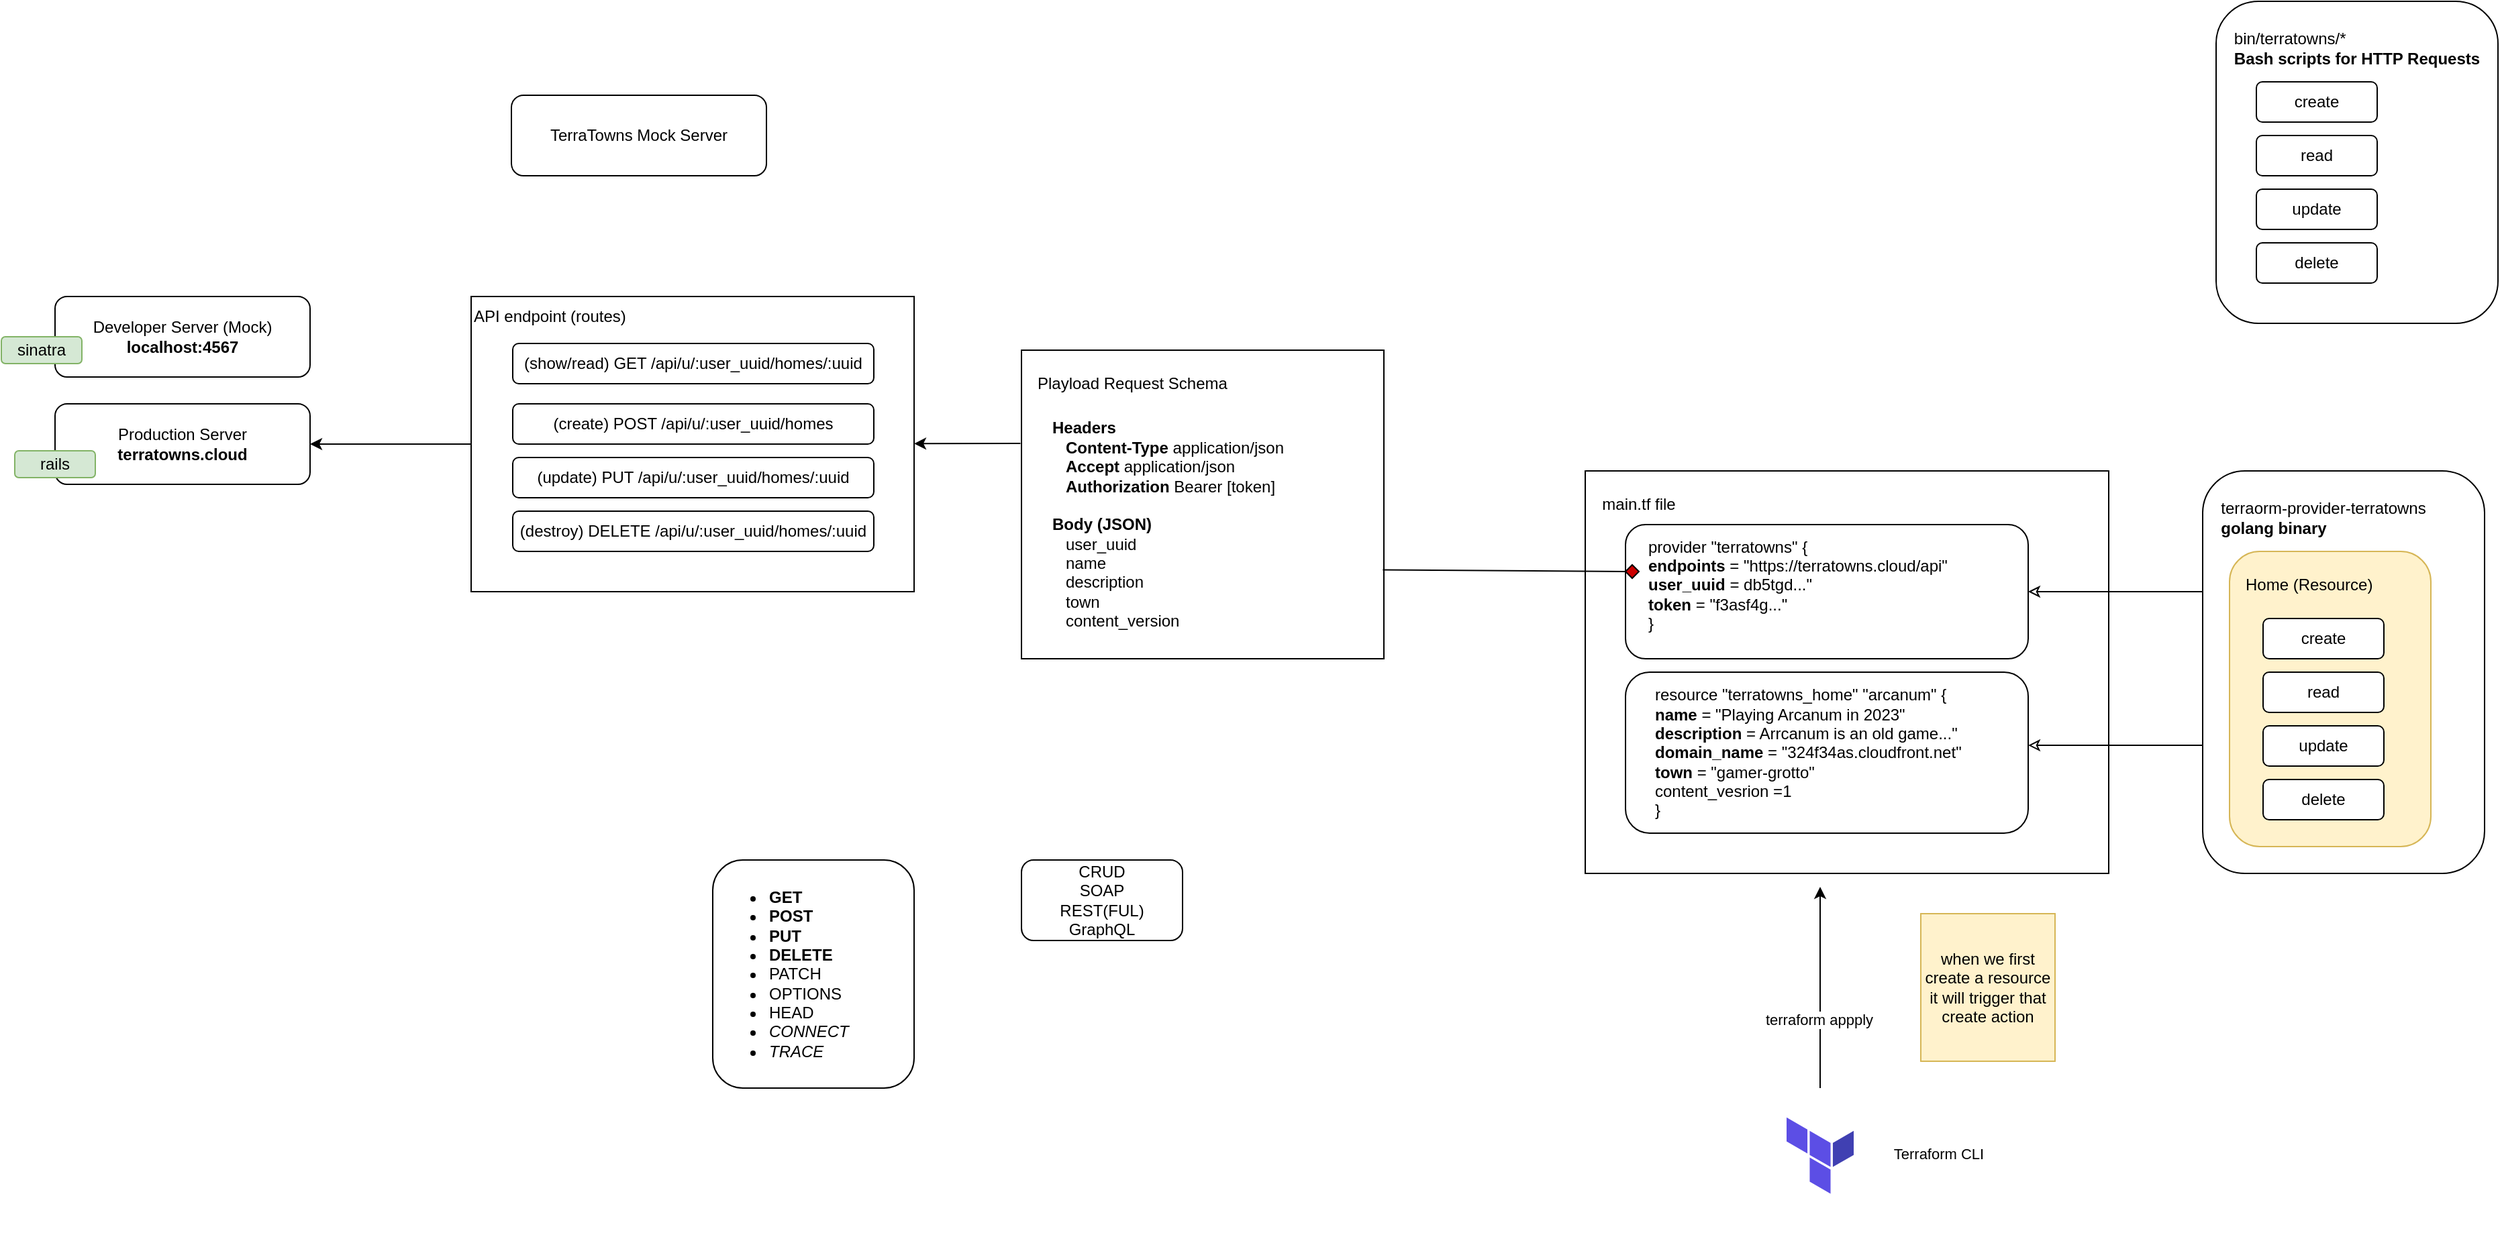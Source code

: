 <mxfile version="22.0.4" type="github">
  <diagram name="Page-1" id="9-hDQsOBaFfMstWY13xR">
    <mxGraphModel dx="4120" dy="1197" grid="1" gridSize="10" guides="1" tooltips="1" connect="1" arrows="1" fold="1" page="1" pageScale="1" pageWidth="850" pageHeight="1100" math="0" shadow="0">
      <root>
        <mxCell id="0" />
        <mxCell id="1" parent="0" />
        <mxCell id="g_5SnFzGoh6url_46btn-46" value="" style="rounded=0;whiteSpace=wrap;html=1;" vertex="1" parent="1">
          <mxGeometry x="270" y="350" width="390" height="300" as="geometry" />
        </mxCell>
        <mxCell id="g_5SnFzGoh6url_46btn-52" value="" style="rounded=1;whiteSpace=wrap;html=1;" vertex="1" parent="1">
          <mxGeometry x="300" y="500" width="300" height="120" as="geometry" />
        </mxCell>
        <mxCell id="g_5SnFzGoh6url_46btn-3" value="" style="rounded=1;whiteSpace=wrap;html=1;" vertex="1" parent="1">
          <mxGeometry x="730" y="350" width="210" height="300" as="geometry" />
        </mxCell>
        <mxCell id="g_5SnFzGoh6url_46btn-6" value="" style="rounded=1;whiteSpace=wrap;html=1;fillColor=#fff2cc;strokeColor=#d6b656;" vertex="1" parent="1">
          <mxGeometry x="750" y="410" width="150" height="220" as="geometry" />
        </mxCell>
        <mxCell id="g_5SnFzGoh6url_46btn-68" style="edgeStyle=none;rounded=0;orthogonalLoop=1;jettySize=auto;html=1;entryX=0;entryY=0.5;entryDx=0;entryDy=0;endArrow=none;endFill=0;startArrow=classic;startFill=1;" edge="1" parent="1" source="g_5SnFzGoh6url_46btn-1" target="g_5SnFzGoh6url_46btn-38">
          <mxGeometry relative="1" as="geometry" />
        </mxCell>
        <mxCell id="g_5SnFzGoh6url_46btn-1" value="Production Server&lt;br&gt;&lt;b&gt;terratowns.cloud&lt;/b&gt;" style="rounded=1;whiteSpace=wrap;html=1;" vertex="1" parent="1">
          <mxGeometry x="-870" y="300" width="190" height="60" as="geometry" />
        </mxCell>
        <mxCell id="g_5SnFzGoh6url_46btn-4" value="&lt;div style=&quot;text-align: left;&quot;&gt;&lt;span style=&quot;background-color: initial;&quot;&gt;terraorm-provider-terratowns&lt;/span&gt;&lt;/div&gt;&lt;b&gt;&lt;div style=&quot;text-align: left;&quot;&gt;&lt;b style=&quot;background-color: initial;&quot;&gt;golang binary&lt;/b&gt;&lt;/div&gt;&lt;/b&gt;" style="text;strokeColor=none;align=center;fillColor=none;html=1;verticalAlign=middle;whiteSpace=wrap;rounded=0;" vertex="1" parent="1">
          <mxGeometry x="740" y="370" width="160" height="30" as="geometry" />
        </mxCell>
        <mxCell id="g_5SnFzGoh6url_46btn-5" value="create" style="rounded=1;whiteSpace=wrap;html=1;" vertex="1" parent="1">
          <mxGeometry x="775" y="460" width="90" height="30" as="geometry" />
        </mxCell>
        <mxCell id="g_5SnFzGoh6url_46btn-7" value="Home (Resource)" style="text;strokeColor=none;align=left;fillColor=none;html=1;verticalAlign=middle;whiteSpace=wrap;rounded=0;" vertex="1" parent="1">
          <mxGeometry x="760" y="420" width="130" height="30" as="geometry" />
        </mxCell>
        <mxCell id="g_5SnFzGoh6url_46btn-9" value="read" style="rounded=1;whiteSpace=wrap;html=1;" vertex="1" parent="1">
          <mxGeometry x="775" y="500" width="90" height="30" as="geometry" />
        </mxCell>
        <mxCell id="g_5SnFzGoh6url_46btn-10" value="update" style="rounded=1;whiteSpace=wrap;html=1;" vertex="1" parent="1">
          <mxGeometry x="775" y="540" width="90" height="30" as="geometry" />
        </mxCell>
        <mxCell id="g_5SnFzGoh6url_46btn-11" value="delete" style="rounded=1;whiteSpace=wrap;html=1;" vertex="1" parent="1">
          <mxGeometry x="775" y="580" width="90" height="30" as="geometry" />
        </mxCell>
        <mxCell id="g_5SnFzGoh6url_46btn-12" value="TerraTowns Mock Server" style="rounded=1;whiteSpace=wrap;html=1;" vertex="1" parent="1">
          <mxGeometry x="-530" y="70" width="190" height="60" as="geometry" />
        </mxCell>
        <mxCell id="g_5SnFzGoh6url_46btn-13" value="Developer Server (Mock)&lt;br&gt;&lt;b&gt;localhost:4567&lt;/b&gt;" style="rounded=1;whiteSpace=wrap;html=1;" vertex="1" parent="1">
          <mxGeometry x="-870" y="220" width="190" height="60" as="geometry" />
        </mxCell>
        <mxCell id="g_5SnFzGoh6url_46btn-14" value="sinatra" style="rounded=1;whiteSpace=wrap;html=1;fillColor=#d5e8d4;strokeColor=#82b366;" vertex="1" parent="1">
          <mxGeometry x="-910" y="250" width="60" height="20" as="geometry" />
        </mxCell>
        <mxCell id="g_5SnFzGoh6url_46btn-15" value="rails" style="rounded=1;whiteSpace=wrap;html=1;fillColor=#d5e8d4;strokeColor=#82b366;" vertex="1" parent="1">
          <mxGeometry x="-900" y="335" width="60" height="20" as="geometry" />
        </mxCell>
        <mxCell id="g_5SnFzGoh6url_46btn-17" value="" style="rounded=1;whiteSpace=wrap;html=1;" vertex="1" parent="1">
          <mxGeometry x="740" width="210" height="240" as="geometry" />
        </mxCell>
        <mxCell id="g_5SnFzGoh6url_46btn-19" value="&lt;div style=&quot;text-align: left;&quot;&gt;&lt;span style=&quot;background-color: initial;&quot;&gt;bin/terratowns/*&lt;/span&gt;&lt;/div&gt;&lt;b&gt;&lt;div style=&quot;text-align: left;&quot;&gt;Bash scripts for HTTP Requests&lt;/div&gt;&lt;/b&gt;" style="text;strokeColor=none;align=center;fillColor=none;html=1;verticalAlign=middle;whiteSpace=wrap;rounded=0;" vertex="1" parent="1">
          <mxGeometry x="750" y="20" width="190" height="30" as="geometry" />
        </mxCell>
        <mxCell id="g_5SnFzGoh6url_46btn-20" value="create" style="rounded=1;whiteSpace=wrap;html=1;" vertex="1" parent="1">
          <mxGeometry x="770" y="60" width="90" height="30" as="geometry" />
        </mxCell>
        <mxCell id="g_5SnFzGoh6url_46btn-22" value="read" style="rounded=1;whiteSpace=wrap;html=1;" vertex="1" parent="1">
          <mxGeometry x="770" y="100" width="90" height="30" as="geometry" />
        </mxCell>
        <mxCell id="g_5SnFzGoh6url_46btn-23" value="update" style="rounded=1;whiteSpace=wrap;html=1;" vertex="1" parent="1">
          <mxGeometry x="770" y="140" width="90" height="30" as="geometry" />
        </mxCell>
        <mxCell id="g_5SnFzGoh6url_46btn-24" value="delete" style="rounded=1;whiteSpace=wrap;html=1;" vertex="1" parent="1">
          <mxGeometry x="770" y="180" width="90" height="30" as="geometry" />
        </mxCell>
        <mxCell id="g_5SnFzGoh6url_46btn-38" value="" style="rounded=0;whiteSpace=wrap;html=1;" vertex="1" parent="1">
          <mxGeometry x="-560" y="220" width="330" height="220" as="geometry" />
        </mxCell>
        <mxCell id="g_5SnFzGoh6url_46btn-39" value="&lt;div style=&quot;&quot;&gt;API endpoint (routes)&lt;/div&gt;" style="text;strokeColor=none;align=left;fillColor=none;html=1;verticalAlign=middle;whiteSpace=wrap;rounded=0;" vertex="1" parent="1">
          <mxGeometry x="-560" y="220" width="160" height="30" as="geometry" />
        </mxCell>
        <mxCell id="g_5SnFzGoh6url_46btn-40" value="(show/read) GET /api/u/:user_uuid/homes/:uuid" style="rounded=1;whiteSpace=wrap;html=1;align=center;" vertex="1" parent="1">
          <mxGeometry x="-529" y="255" width="269" height="30" as="geometry" />
        </mxCell>
        <mxCell id="g_5SnFzGoh6url_46btn-41" value="(create) POST /api/u/:user_uuid/homes" style="rounded=1;whiteSpace=wrap;html=1;align=center;" vertex="1" parent="1">
          <mxGeometry x="-529" y="300" width="269" height="30" as="geometry" />
        </mxCell>
        <mxCell id="g_5SnFzGoh6url_46btn-42" value="(update) PUT /api/u/:user_uuid/homes/:uuid" style="rounded=1;whiteSpace=wrap;html=1;align=center;" vertex="1" parent="1">
          <mxGeometry x="-529" y="340" width="269" height="30" as="geometry" />
        </mxCell>
        <mxCell id="g_5SnFzGoh6url_46btn-44" value="(destroy) DELETE /api/u/:user_uuid/homes/:uuid" style="rounded=1;whiteSpace=wrap;html=1;align=center;" vertex="1" parent="1">
          <mxGeometry x="-529" y="380" width="269" height="30" as="geometry" />
        </mxCell>
        <mxCell id="g_5SnFzGoh6url_46btn-47" value="main.tf file" style="text;strokeColor=none;align=center;fillColor=none;html=1;verticalAlign=middle;whiteSpace=wrap;rounded=0;" vertex="1" parent="1">
          <mxGeometry x="270" y="360" width="80" height="30" as="geometry" />
        </mxCell>
        <mxCell id="g_5SnFzGoh6url_46btn-49" value="resource &quot;terratowns_home&quot; &quot;arcanum&quot; {&lt;br&gt;&lt;b&gt;name&lt;/b&gt; = &quot;Playing Arcanum in 2023&quot;&lt;br&gt;&lt;b&gt;description&lt;/b&gt; = Arrcanum is an old game...&quot;&lt;br&gt;&lt;b&gt;domain_name&lt;/b&gt; = &quot;324f34as.cloudfront.net&quot;&lt;br&gt;&lt;b&gt;town&lt;/b&gt; = &quot;gamer-grotto&quot;&lt;br&gt;content_vesrion =1&amp;nbsp;&lt;br&gt;}" style="text;strokeColor=none;align=left;fillColor=none;html=1;verticalAlign=middle;whiteSpace=wrap;rounded=0;" vertex="1" parent="1">
          <mxGeometry x="320" y="500" width="260" height="120" as="geometry" />
        </mxCell>
        <mxCell id="g_5SnFzGoh6url_46btn-50" value="" style="rounded=1;whiteSpace=wrap;html=1;" vertex="1" parent="1">
          <mxGeometry x="300" y="390" width="300" height="100" as="geometry" />
        </mxCell>
        <mxCell id="g_5SnFzGoh6url_46btn-51" value="provider &quot;terratowns&quot; {&amp;nbsp;&lt;br&gt;&lt;b&gt;endpoints&lt;/b&gt; = &quot;https://terratowns.cloud/api&quot;&lt;br&gt;&lt;b&gt;user_uuid&lt;/b&gt; = db5tgd...&quot;&lt;br&gt;&lt;b&gt;token&lt;/b&gt; = &quot;f3asf4g...&quot;&lt;br&gt;}" style="text;strokeColor=none;align=left;fillColor=none;html=1;verticalAlign=middle;whiteSpace=wrap;rounded=0;" vertex="1" parent="1">
          <mxGeometry x="315" y="400" width="260" height="70" as="geometry" />
        </mxCell>
        <mxCell id="g_5SnFzGoh6url_46btn-53" value="" style="rounded=0;whiteSpace=wrap;html=1;" vertex="1" parent="1">
          <mxGeometry x="-150" y="260" width="270" height="230" as="geometry" />
        </mxCell>
        <mxCell id="g_5SnFzGoh6url_46btn-54" value="&lt;div style=&quot;&quot;&gt;Playload Request Schema&lt;/div&gt;" style="text;strokeColor=none;align=left;fillColor=none;html=1;verticalAlign=middle;whiteSpace=wrap;rounded=0;" vertex="1" parent="1">
          <mxGeometry x="-140" y="270" width="160" height="30" as="geometry" />
        </mxCell>
        <mxCell id="g_5SnFzGoh6url_46btn-55" value="&lt;div style=&quot;&quot;&gt;&lt;b&gt;Headers&lt;/b&gt;&lt;/div&gt;&lt;div style=&quot;&quot;&gt;&lt;b&gt;&amp;nbsp; &amp;nbsp;Content-Type&lt;/b&gt; application/json&lt;/div&gt;&lt;div style=&quot;&quot;&gt;&lt;b&gt;&amp;nbsp; &amp;nbsp;Accept &lt;/b&gt;application/json&lt;/div&gt;&lt;div style=&quot;&quot;&gt;&lt;b&gt;&amp;nbsp; &amp;nbsp;Authorization &lt;/b&gt;Bearer [token]&lt;/div&gt;&lt;div style=&quot;&quot;&gt;&lt;b&gt;&lt;br&gt;&lt;/b&gt;&lt;/div&gt;&lt;div style=&quot;&quot;&gt;&lt;b&gt;Body (JSON)&lt;/b&gt;&lt;/div&gt;&lt;div style=&quot;&quot;&gt;&amp;nbsp; &amp;nbsp;user_uuid&lt;/div&gt;&lt;div style=&quot;&quot;&gt;&amp;nbsp; &amp;nbsp;name&lt;/div&gt;&lt;div style=&quot;&quot;&gt;&amp;nbsp; &amp;nbsp;description&lt;/div&gt;&lt;div style=&quot;&quot;&gt;&amp;nbsp; &amp;nbsp;town&lt;/div&gt;&lt;div style=&quot;&quot;&gt;&amp;nbsp; &amp;nbsp;content_version&lt;/div&gt;" style="text;strokeColor=none;align=left;fillColor=none;html=1;verticalAlign=middle;whiteSpace=wrap;rounded=0;" vertex="1" parent="1">
          <mxGeometry x="-129" y="310" width="230" height="160" as="geometry" />
        </mxCell>
        <mxCell id="g_5SnFzGoh6url_46btn-57" style="edgeStyle=orthogonalEdgeStyle;rounded=0;orthogonalLoop=1;jettySize=auto;html=1;" edge="1" parent="1" source="g_5SnFzGoh6url_46btn-56">
          <mxGeometry relative="1" as="geometry">
            <mxPoint x="445" y="660" as="targetPoint" />
          </mxGeometry>
        </mxCell>
        <mxCell id="g_5SnFzGoh6url_46btn-58" value="terraform appply" style="edgeLabel;html=1;align=center;verticalAlign=middle;resizable=0;points=[];" vertex="1" connectable="0" parent="g_5SnFzGoh6url_46btn-57">
          <mxGeometry x="-0.322" y="1" relative="1" as="geometry">
            <mxPoint as="offset" />
          </mxGeometry>
        </mxCell>
        <mxCell id="g_5SnFzGoh6url_46btn-56" value="" style="shape=image;verticalLabelPosition=bottom;labelBackgroundColor=default;verticalAlign=top;aspect=fixed;imageAspect=0;image=data:image/svg+xml,PHN2ZyB4bWxucz0iaHR0cDovL3d3dy53My5vcmcvMjAwMC9zdmciIGZpbGw9Im5vbmUiIHZpZXdCb3g9IjAgMCA2NCA2NCIgaGVpZ2h0PSI4MDBweCIgd2lkdGg9IjgwMHB4Ij48cGF0aCBmaWxsPSIjNDA0MEIyIiBkPSJNMzguMDYgMjYuMTUxdjExLjQ3M0w0OCAzMS44OTFWMjAuNDA2bC05Ljk0IDUuNzQ1eiIvPjxwYXRoIGZpbGw9IiM1QzRFRTUiIGQ9Im0yNy4wMyAyMC40MDYgOS45NCA1Ljc0NXYxMS40NzNsLTkuOTQtNS43NFYyMC40MDd6TTE2IDE0djExLjQ3OWw5Ljk0IDUuNzR2LTExLjQ4TDE2IDE0em0xMS4wMyAzMC42MjQgOS45NCA1Ljc0di0xMS40OGwtOS45NC01LjczOXYxMS40OHoiLz48L3N2Zz4=;" vertex="1" parent="1">
          <mxGeometry x="395" y="810" width="100" height="100" as="geometry" />
        </mxCell>
        <mxCell id="g_5SnFzGoh6url_46btn-60" style="edgeStyle=orthogonalEdgeStyle;rounded=0;orthogonalLoop=1;jettySize=auto;html=1;entryX=0;entryY=0.3;entryDx=0;entryDy=0;entryPerimeter=0;startArrow=classic;startFill=0;endArrow=none;endFill=0;" edge="1" parent="1" source="g_5SnFzGoh6url_46btn-50" target="g_5SnFzGoh6url_46btn-3">
          <mxGeometry relative="1" as="geometry" />
        </mxCell>
        <mxCell id="g_5SnFzGoh6url_46btn-61" style="edgeStyle=orthogonalEdgeStyle;rounded=0;orthogonalLoop=1;jettySize=auto;html=1;entryX=0;entryY=0.3;entryDx=0;entryDy=0;entryPerimeter=0;startArrow=classic;startFill=0;endArrow=none;endFill=0;" edge="1" parent="1">
          <mxGeometry relative="1" as="geometry">
            <mxPoint x="600" y="554.52" as="sourcePoint" />
            <mxPoint x="730" y="554.52" as="targetPoint" />
          </mxGeometry>
        </mxCell>
        <mxCell id="g_5SnFzGoh6url_46btn-62" value="when we first create a resource it will trigger that create action" style="rounded=0;whiteSpace=wrap;html=1;fillColor=#fff2cc;strokeColor=#d6b656;" vertex="1" parent="1">
          <mxGeometry x="520" y="680" width="100" height="110" as="geometry" />
        </mxCell>
        <mxCell id="g_5SnFzGoh6url_46btn-63" value="Terraform CLI" style="edgeLabel;html=1;align=center;verticalAlign=middle;resizable=0;points=[];" vertex="1" connectable="0" parent="1">
          <mxGeometry x="600" y="920" as="geometry">
            <mxPoint x="-67" y="-61" as="offset" />
          </mxGeometry>
        </mxCell>
        <mxCell id="g_5SnFzGoh6url_46btn-64" value="" style="rhombus;whiteSpace=wrap;html=1;fillColor=#CC0000;" vertex="1" parent="1">
          <mxGeometry x="300" y="420" width="10" height="10" as="geometry" />
        </mxCell>
        <mxCell id="g_5SnFzGoh6url_46btn-66" style="edgeStyle=none;rounded=0;orthogonalLoop=1;jettySize=auto;html=1;entryX=0.997;entryY=0.712;entryDx=0;entryDy=0;entryPerimeter=0;endArrow=none;endFill=0;" edge="1" parent="1" source="g_5SnFzGoh6url_46btn-64" target="g_5SnFzGoh6url_46btn-53">
          <mxGeometry relative="1" as="geometry" />
        </mxCell>
        <mxCell id="g_5SnFzGoh6url_46btn-67" style="edgeStyle=none;rounded=0;orthogonalLoop=1;jettySize=auto;html=1;entryX=-0.003;entryY=0.302;entryDx=0;entryDy=0;entryPerimeter=0;endArrow=none;endFill=0;startArrow=classic;startFill=1;" edge="1" parent="1" source="g_5SnFzGoh6url_46btn-38" target="g_5SnFzGoh6url_46btn-53">
          <mxGeometry relative="1" as="geometry" />
        </mxCell>
        <mxCell id="g_5SnFzGoh6url_46btn-69" value="&lt;ul&gt;&lt;li&gt;&lt;b&gt;GET&lt;/b&gt;&lt;/li&gt;&lt;li&gt;&lt;b&gt;POST&lt;/b&gt;&lt;/li&gt;&lt;li&gt;&lt;b&gt;PUT&lt;/b&gt;&lt;/li&gt;&lt;li&gt;&lt;b&gt;DELETE&lt;/b&gt;&lt;/li&gt;&lt;li&gt;PATCH&lt;/li&gt;&lt;li&gt;OPTIONS&lt;/li&gt;&lt;li&gt;HEAD&lt;/li&gt;&lt;li&gt;&lt;i&gt;CONNECT&lt;/i&gt;&lt;/li&gt;&lt;li&gt;&lt;i&gt;TRACE&lt;/i&gt;&lt;/li&gt;&lt;/ul&gt;" style="rounded=1;whiteSpace=wrap;html=1;align=left;" vertex="1" parent="1">
          <mxGeometry x="-380" y="640" width="150" height="170" as="geometry" />
        </mxCell>
        <mxCell id="g_5SnFzGoh6url_46btn-70" value="CRUD&lt;br&gt;SOAP&lt;br&gt;REST(FUL)&lt;br&gt;GraphQL" style="rounded=1;whiteSpace=wrap;html=1;" vertex="1" parent="1">
          <mxGeometry x="-150" y="640" width="120" height="60" as="geometry" />
        </mxCell>
      </root>
    </mxGraphModel>
  </diagram>
</mxfile>
